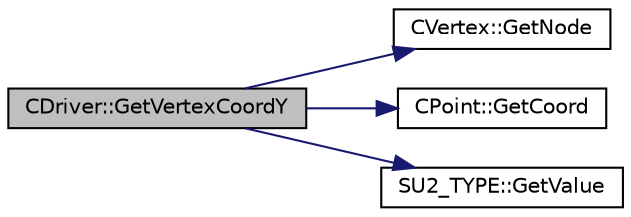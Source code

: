 digraph "CDriver::GetVertexCoordY"
{
  edge [fontname="Helvetica",fontsize="10",labelfontname="Helvetica",labelfontsize="10"];
  node [fontname="Helvetica",fontsize="10",shape=record];
  rankdir="LR";
  Node1526 [label="CDriver::GetVertexCoordY",height=0.2,width=0.4,color="black", fillcolor="grey75", style="filled", fontcolor="black"];
  Node1526 -> Node1527 [color="midnightblue",fontsize="10",style="solid",fontname="Helvetica"];
  Node1527 [label="CVertex::GetNode",height=0.2,width=0.4,color="black", fillcolor="white", style="filled",URL="$class_c_vertex.html#a95c513bf927464157ed96b6c79779a1f",tooltip="Get the node of the vertex. "];
  Node1526 -> Node1528 [color="midnightblue",fontsize="10",style="solid",fontname="Helvetica"];
  Node1528 [label="CPoint::GetCoord",height=0.2,width=0.4,color="black", fillcolor="white", style="filled",URL="$class_c_point.html#a95fe081d22e96e190cb3edcbf0d6525f",tooltip="Get the coordinates dor the control volume. "];
  Node1526 -> Node1529 [color="midnightblue",fontsize="10",style="solid",fontname="Helvetica"];
  Node1529 [label="SU2_TYPE::GetValue",height=0.2,width=0.4,color="black", fillcolor="white", style="filled",URL="$namespace_s_u2___t_y_p_e.html#a0ed43473f5a450ce028d088427bf10cb",tooltip="Get the (primitive) value of the datatype (needs to be implemented for each new type). "];
}
